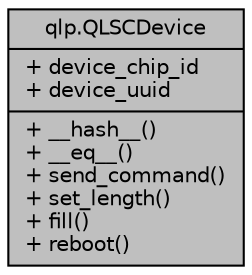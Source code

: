 digraph "qlp.QLSCDevice"
{
 // LATEX_PDF_SIZE
  edge [fontname="Helvetica",fontsize="10",labelfontname="Helvetica",labelfontsize="10"];
  node [fontname="Helvetica",fontsize="10",shape=record];
  Node1 [label="{qlp.QLSCDevice\n|+ device_chip_id\l+ device_uuid\l|+ __hash__()\l+ __eq__()\l+ send_command()\l+ set_length()\l+ fill()\l+ reboot()\l}",height=0.2,width=0.4,color="black", fillcolor="grey75", style="filled", fontcolor="black",tooltip=" "];
}
